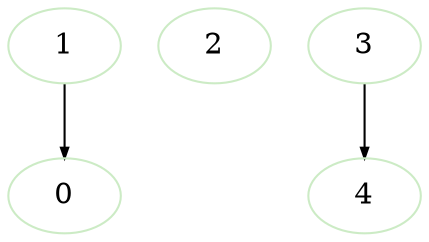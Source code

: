 digraph topology {
	graph [fontsize = 12, outputorder="edgesfirst", size="6,6"];
	node [color = "/pastel16/3", penwidth = 1];
	edge [fontsize = 10, arrowsize = 0.5];
	0 [label = "0", pos="1,0!"]
	1 [label = "1", pos="1,1!"]
	1 -> 0 [color=black, ]
	2 [label = "2", pos="1,2!"]
	3 [label = "3", pos="1,3!"]
	3 -> 4 [color=black, ]
	4 [label = "4", pos="1,4!"]
}
